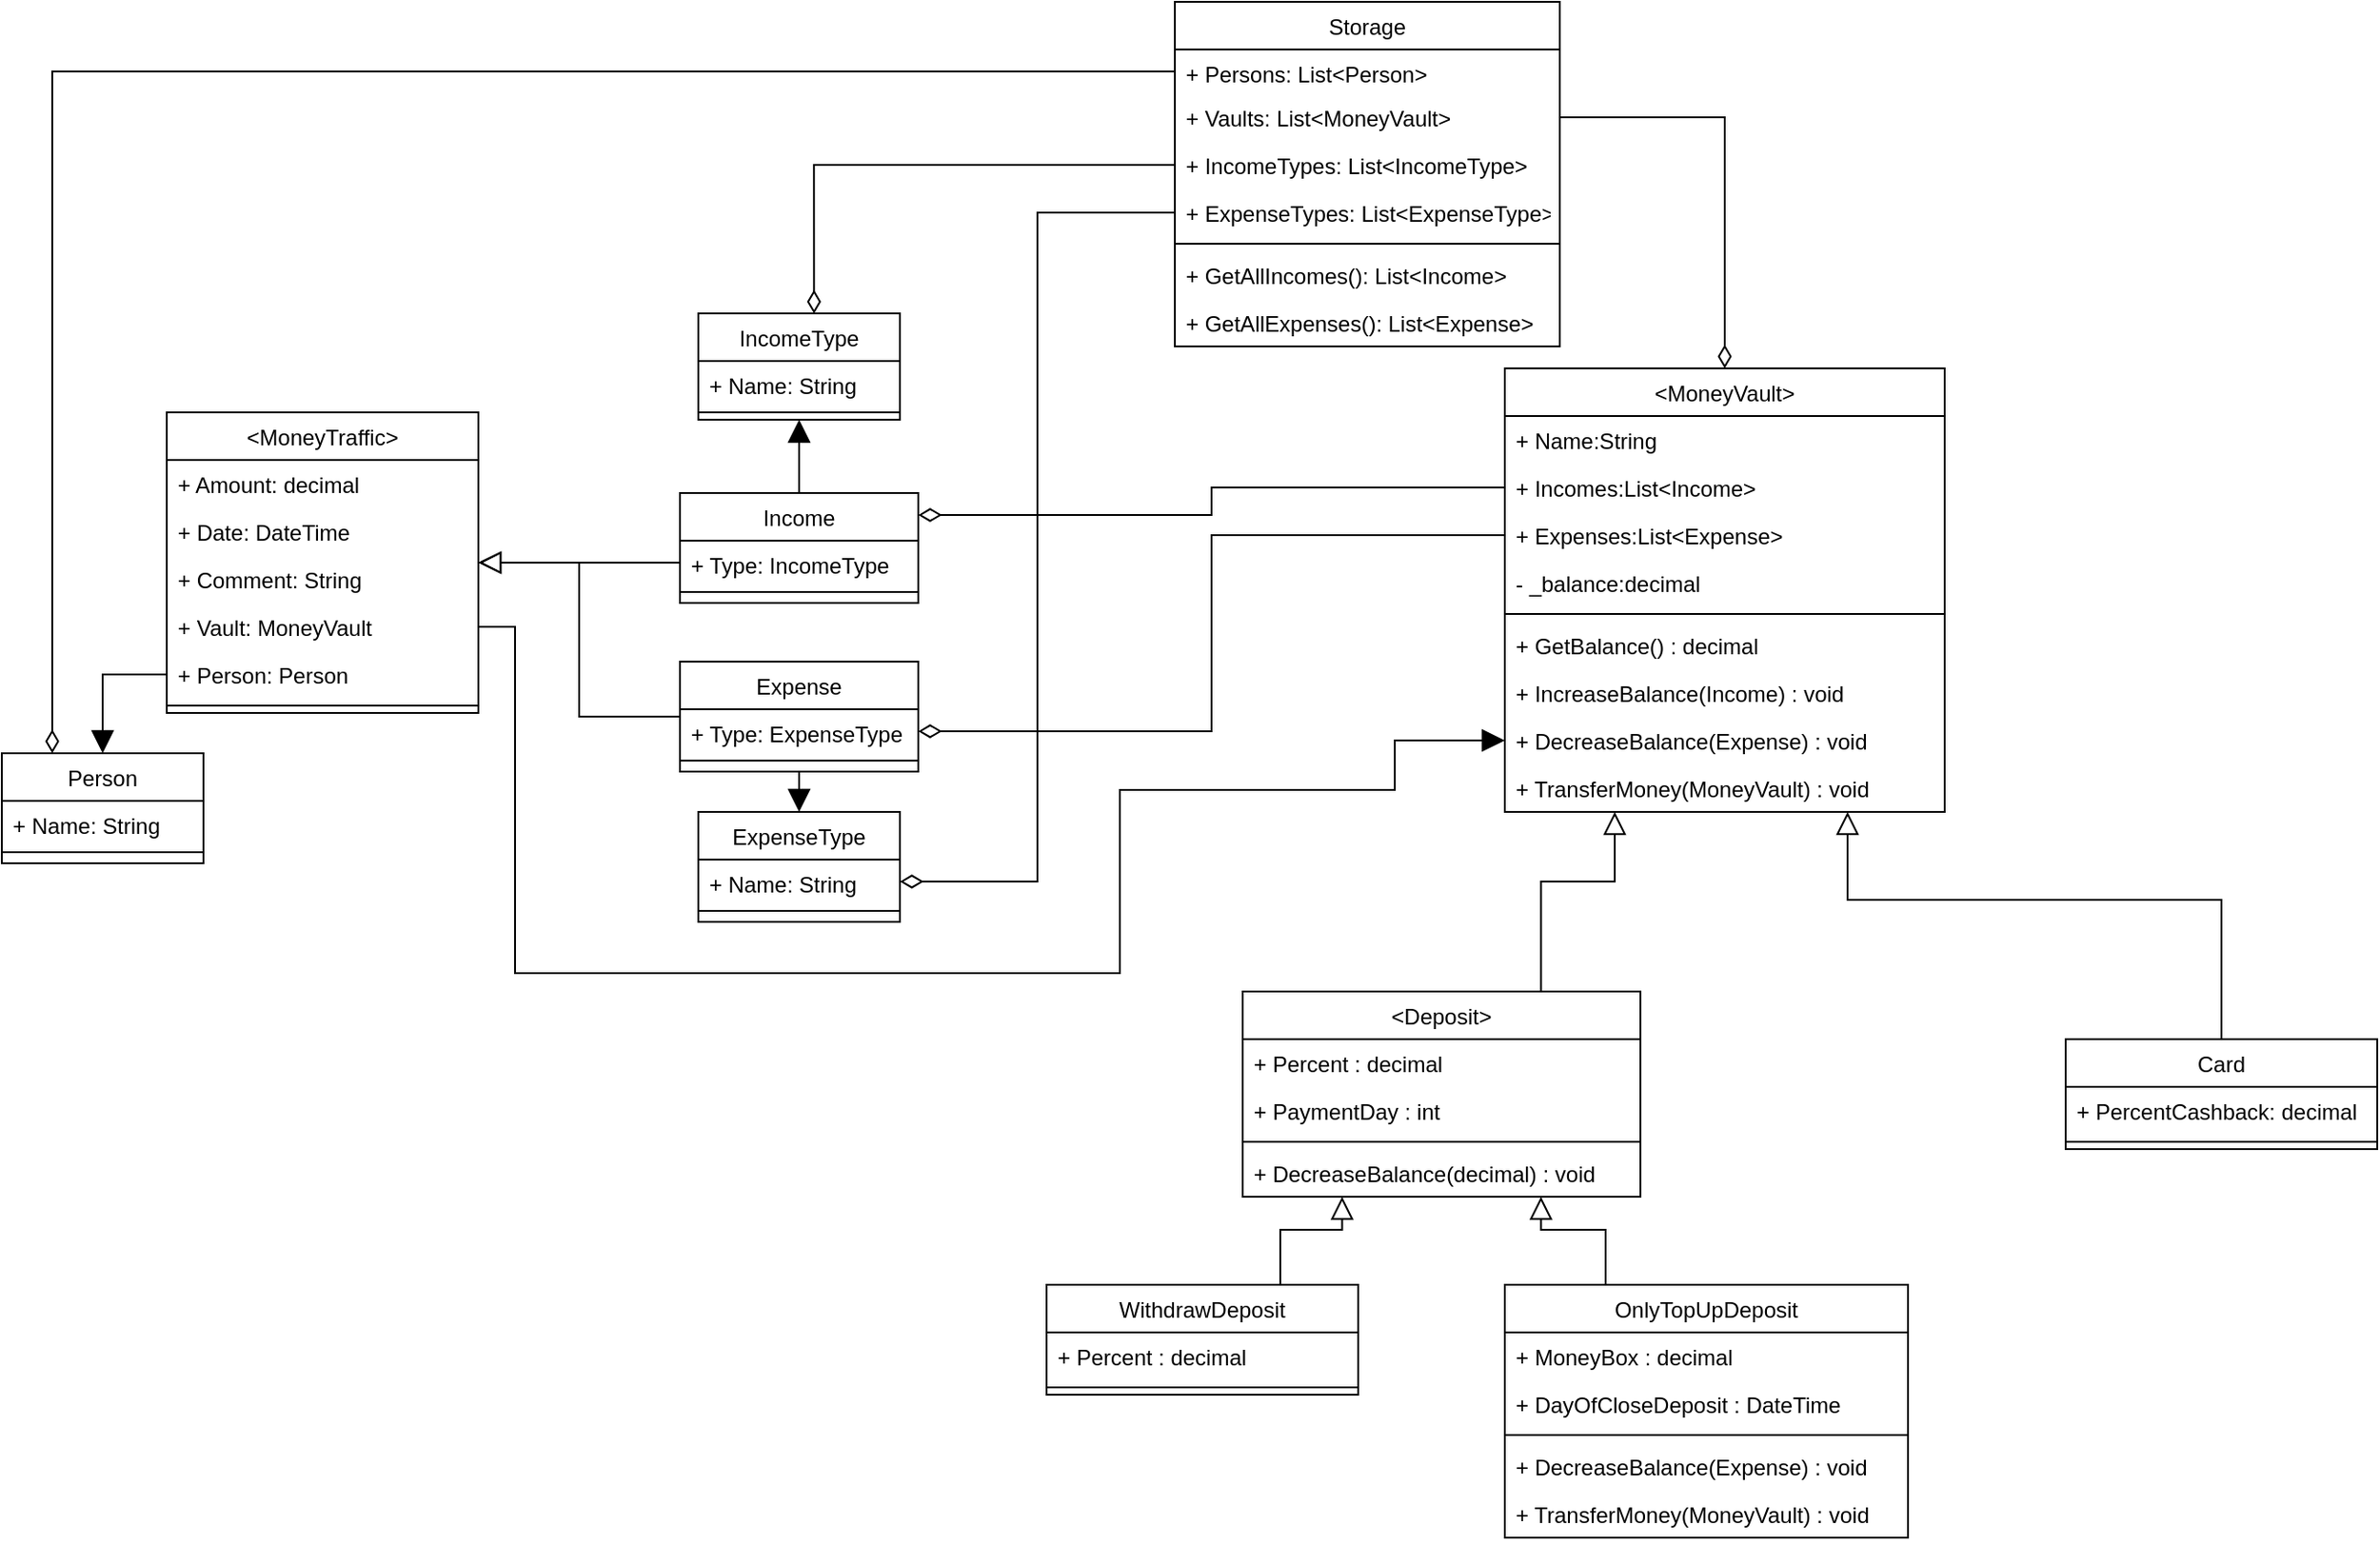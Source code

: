 <mxfile version="15.7.3" type="github">
  <diagram id="C5RBs43oDa-KdzZeNtuy" name="Page-1">
    <mxGraphModel dx="1221" dy="644" grid="1" gridSize="10" guides="1" tooltips="1" connect="1" arrows="1" fold="1" page="1" pageScale="1" pageWidth="827" pageHeight="1169" math="0" shadow="0">
      <root>
        <mxCell id="WIyWlLk6GJQsqaUBKTNV-0" />
        <mxCell id="WIyWlLk6GJQsqaUBKTNV-1" parent="WIyWlLk6GJQsqaUBKTNV-0" />
        <mxCell id="RqrzYvL_C6N4psPBMKRg-0" value="&lt;MoneyVault&gt;" style="swimlane;fontStyle=0;align=center;verticalAlign=top;childLayout=stackLayout;horizontal=1;startSize=26;horizontalStack=0;resizeParent=1;resizeLast=0;collapsible=1;marginBottom=0;rounded=0;shadow=0;strokeWidth=1;" parent="WIyWlLk6GJQsqaUBKTNV-1" vertex="1">
          <mxGeometry x="850" y="240" width="240" height="242" as="geometry">
            <mxRectangle x="290" y="528" width="160" height="26" as="alternateBounds" />
          </mxGeometry>
        </mxCell>
        <mxCell id="RqrzYvL_C6N4psPBMKRg-1" value="+ Name:String" style="text;align=left;verticalAlign=top;spacingLeft=4;spacingRight=4;overflow=hidden;rotatable=0;points=[[0,0.5],[1,0.5]];portConstraint=eastwest;" parent="RqrzYvL_C6N4psPBMKRg-0" vertex="1">
          <mxGeometry y="26" width="240" height="26" as="geometry" />
        </mxCell>
        <mxCell id="RqrzYvL_C6N4psPBMKRg-3" value="+ Incomes:List&lt;Income&gt;" style="text;align=left;verticalAlign=top;spacingLeft=4;spacingRight=4;overflow=hidden;rotatable=0;points=[[0,0.5],[1,0.5]];portConstraint=eastwest;rounded=0;shadow=0;html=0;" parent="RqrzYvL_C6N4psPBMKRg-0" vertex="1">
          <mxGeometry y="52" width="240" height="26" as="geometry" />
        </mxCell>
        <mxCell id="RqrzYvL_C6N4psPBMKRg-6" value="+ Expenses:List&lt;Expense&gt;" style="text;align=left;verticalAlign=top;spacingLeft=4;spacingRight=4;overflow=hidden;rotatable=0;points=[[0,0.5],[1,0.5]];portConstraint=eastwest;rounded=0;shadow=0;html=0;" parent="RqrzYvL_C6N4psPBMKRg-0" vertex="1">
          <mxGeometry y="78" width="240" height="26" as="geometry" />
        </mxCell>
        <mxCell id="RqrzYvL_C6N4psPBMKRg-2" value="- _balance:decimal" style="text;align=left;verticalAlign=top;spacingLeft=4;spacingRight=4;overflow=hidden;rotatable=0;points=[[0,0.5],[1,0.5]];portConstraint=eastwest;rounded=0;shadow=0;html=0;" parent="RqrzYvL_C6N4psPBMKRg-0" vertex="1">
          <mxGeometry y="104" width="240" height="26" as="geometry" />
        </mxCell>
        <mxCell id="RqrzYvL_C6N4psPBMKRg-4" value="" style="line;html=1;strokeWidth=1;align=left;verticalAlign=middle;spacingTop=-1;spacingLeft=3;spacingRight=3;rotatable=0;labelPosition=right;points=[];portConstraint=eastwest;" parent="RqrzYvL_C6N4psPBMKRg-0" vertex="1">
          <mxGeometry y="130" width="240" height="8" as="geometry" />
        </mxCell>
        <mxCell id="RqrzYvL_C6N4psPBMKRg-5" value="+ GetBalance() : decimal" style="text;align=left;verticalAlign=top;spacingLeft=4;spacingRight=4;overflow=hidden;rotatable=0;points=[[0,0.5],[1,0.5]];portConstraint=eastwest;whiteSpace=wrap;" parent="RqrzYvL_C6N4psPBMKRg-0" vertex="1">
          <mxGeometry y="138" width="240" height="26" as="geometry" />
        </mxCell>
        <mxCell id="RqrzYvL_C6N4psPBMKRg-39" value="+ IncreaseBalance(Income) : void" style="text;align=left;verticalAlign=top;spacingLeft=4;spacingRight=4;overflow=hidden;rotatable=0;points=[[0,0.5],[1,0.5]];portConstraint=eastwest;whiteSpace=wrap;" parent="RqrzYvL_C6N4psPBMKRg-0" vertex="1">
          <mxGeometry y="164" width="240" height="26" as="geometry" />
        </mxCell>
        <mxCell id="RqrzYvL_C6N4psPBMKRg-7" value="+ DecreaseBalance(Expense) : void" style="text;align=left;verticalAlign=top;spacingLeft=4;spacingRight=4;overflow=hidden;rotatable=0;points=[[0,0.5],[1,0.5]];portConstraint=eastwest;whiteSpace=wrap;" parent="RqrzYvL_C6N4psPBMKRg-0" vertex="1">
          <mxGeometry y="190" width="240" height="26" as="geometry" />
        </mxCell>
        <mxCell id="RqrzYvL_C6N4psPBMKRg-37" value="+ TransferMoney(MoneyVault) : void" style="text;align=left;verticalAlign=top;spacingLeft=4;spacingRight=4;overflow=hidden;rotatable=0;points=[[0,0.5],[1,0.5]];portConstraint=eastwest;whiteSpace=wrap;" parent="RqrzYvL_C6N4psPBMKRg-0" vertex="1">
          <mxGeometry y="216" width="240" height="26" as="geometry" />
        </mxCell>
        <mxCell id="RqrzYvL_C6N4psPBMKRg-8" value="Card" style="swimlane;fontStyle=0;align=center;verticalAlign=top;childLayout=stackLayout;horizontal=1;startSize=26;horizontalStack=0;resizeParent=1;resizeLast=0;collapsible=1;marginBottom=0;rounded=0;shadow=0;strokeWidth=1;" parent="WIyWlLk6GJQsqaUBKTNV-1" vertex="1">
          <mxGeometry x="1156" y="606" width="170" height="60" as="geometry">
            <mxRectangle x="530" y="820" width="160" height="26" as="alternateBounds" />
          </mxGeometry>
        </mxCell>
        <mxCell id="RqrzYvL_C6N4psPBMKRg-9" value="+ PercentCashback: decimal" style="text;align=left;verticalAlign=top;spacingLeft=4;spacingRight=4;overflow=hidden;rotatable=0;points=[[0,0.5],[1,0.5]];portConstraint=eastwest;" parent="RqrzYvL_C6N4psPBMKRg-8" vertex="1">
          <mxGeometry y="26" width="170" height="26" as="geometry" />
        </mxCell>
        <mxCell id="RqrzYvL_C6N4psPBMKRg-11" value="" style="line;html=1;strokeWidth=1;align=left;verticalAlign=middle;spacingTop=-1;spacingLeft=3;spacingRight=3;rotatable=0;labelPosition=right;points=[];portConstraint=eastwest;" parent="RqrzYvL_C6N4psPBMKRg-8" vertex="1">
          <mxGeometry y="52" width="170" height="8" as="geometry" />
        </mxCell>
        <mxCell id="RqrzYvL_C6N4psPBMKRg-15" value="&lt;Deposit&gt;" style="swimlane;fontStyle=0;align=center;verticalAlign=top;childLayout=stackLayout;horizontal=1;startSize=26;horizontalStack=0;resizeParent=1;resizeLast=0;collapsible=1;marginBottom=0;rounded=0;shadow=0;strokeWidth=1;" parent="WIyWlLk6GJQsqaUBKTNV-1" vertex="1">
          <mxGeometry x="707" y="580" width="217" height="112" as="geometry">
            <mxRectangle x="130" y="380" width="160" height="26" as="alternateBounds" />
          </mxGeometry>
        </mxCell>
        <mxCell id="RqrzYvL_C6N4psPBMKRg-17" value="+ Percent : decimal" style="text;align=left;verticalAlign=top;spacingLeft=4;spacingRight=4;overflow=hidden;rotatable=0;points=[[0,0.5],[1,0.5]];portConstraint=eastwest;rounded=0;shadow=0;html=0;" parent="RqrzYvL_C6N4psPBMKRg-15" vertex="1">
          <mxGeometry y="26" width="217" height="26" as="geometry" />
        </mxCell>
        <mxCell id="RqrzYvL_C6N4psPBMKRg-32" value="+ PaymentDay : int" style="text;align=left;verticalAlign=top;spacingLeft=4;spacingRight=4;overflow=hidden;rotatable=0;points=[[0,0.5],[1,0.5]];portConstraint=eastwest;rounded=0;shadow=0;html=0;" parent="RqrzYvL_C6N4psPBMKRg-15" vertex="1">
          <mxGeometry y="52" width="217" height="26" as="geometry" />
        </mxCell>
        <mxCell id="RqrzYvL_C6N4psPBMKRg-18" value="" style="line;html=1;strokeWidth=1;align=left;verticalAlign=middle;spacingTop=-1;spacingLeft=3;spacingRight=3;rotatable=0;labelPosition=right;points=[];portConstraint=eastwest;" parent="RqrzYvL_C6N4psPBMKRg-15" vertex="1">
          <mxGeometry y="78" width="217" height="8" as="geometry" />
        </mxCell>
        <mxCell id="RqrzYvL_C6N4psPBMKRg-40" value="+ DecreaseBalance(decimal) : void" style="text;align=left;verticalAlign=top;spacingLeft=4;spacingRight=4;overflow=hidden;rotatable=0;points=[[0,0.5],[1,0.5]];portConstraint=eastwest;whiteSpace=wrap;" parent="RqrzYvL_C6N4psPBMKRg-15" vertex="1">
          <mxGeometry y="86" width="217" height="26" as="geometry" />
        </mxCell>
        <mxCell id="RqrzYvL_C6N4psPBMKRg-22" value="" style="endArrow=block;endSize=10;endFill=0;shadow=0;strokeWidth=1;rounded=0;edgeStyle=elbowEdgeStyle;elbow=vertical;exitX=0.5;exitY=0;exitDx=0;exitDy=0;" parent="WIyWlLk6GJQsqaUBKTNV-1" source="RqrzYvL_C6N4psPBMKRg-8" target="RqrzYvL_C6N4psPBMKRg-0" edge="1">
          <mxGeometry width="160" relative="1" as="geometry">
            <mxPoint x="1250" y="320" as="sourcePoint" />
            <mxPoint x="950" y="470" as="targetPoint" />
            <Array as="points">
              <mxPoint x="1037" y="530" />
              <mxPoint x="1010" y="520" />
              <mxPoint x="1120" y="530" />
              <mxPoint x="1020" y="580" />
              <mxPoint x="1070" y="530" />
              <mxPoint x="1130" y="331" />
            </Array>
          </mxGeometry>
        </mxCell>
        <mxCell id="RqrzYvL_C6N4psPBMKRg-23" value="" style="endArrow=block;endSize=10;endFill=0;shadow=0;strokeWidth=1;rounded=0;edgeStyle=elbowEdgeStyle;elbow=vertical;exitX=0.75;exitY=0;exitDx=0;exitDy=0;entryX=0.25;entryY=1;entryDx=0;entryDy=0;" parent="WIyWlLk6GJQsqaUBKTNV-1" source="RqrzYvL_C6N4psPBMKRg-15" target="RqrzYvL_C6N4psPBMKRg-0" edge="1">
          <mxGeometry width="160" relative="1" as="geometry">
            <mxPoint x="925" y="700.0" as="sourcePoint" />
            <mxPoint x="910" y="500" as="targetPoint" />
            <Array as="points">
              <mxPoint x="837" y="520" />
              <mxPoint x="880" y="520" />
            </Array>
          </mxGeometry>
        </mxCell>
        <mxCell id="RqrzYvL_C6N4psPBMKRg-24" value="WithdrawDeposit" style="swimlane;fontStyle=0;align=center;verticalAlign=top;childLayout=stackLayout;horizontal=1;startSize=26;horizontalStack=0;resizeParent=1;resizeLast=0;collapsible=1;marginBottom=0;rounded=0;shadow=0;strokeWidth=1;" parent="WIyWlLk6GJQsqaUBKTNV-1" vertex="1">
          <mxGeometry x="600" y="740" width="170" height="60" as="geometry">
            <mxRectangle x="130" y="380" width="160" height="26" as="alternateBounds" />
          </mxGeometry>
        </mxCell>
        <mxCell id="RqrzYvL_C6N4psPBMKRg-25" value="+ Percent : decimal" style="text;align=left;verticalAlign=top;spacingLeft=4;spacingRight=4;overflow=hidden;rotatable=0;points=[[0,0.5],[1,0.5]];portConstraint=eastwest;rounded=0;shadow=0;html=0;" parent="RqrzYvL_C6N4psPBMKRg-24" vertex="1">
          <mxGeometry y="26" width="170" height="26" as="geometry" />
        </mxCell>
        <mxCell id="RqrzYvL_C6N4psPBMKRg-26" value="" style="line;html=1;strokeWidth=1;align=left;verticalAlign=middle;spacingTop=-1;spacingLeft=3;spacingRight=3;rotatable=0;labelPosition=right;points=[];portConstraint=eastwest;" parent="RqrzYvL_C6N4psPBMKRg-24" vertex="1">
          <mxGeometry y="52" width="170" height="8" as="geometry" />
        </mxCell>
        <mxCell id="RqrzYvL_C6N4psPBMKRg-27" value="OnlyTopUpDeposit" style="swimlane;fontStyle=0;align=center;verticalAlign=top;childLayout=stackLayout;horizontal=1;startSize=26;horizontalStack=0;resizeParent=1;resizeLast=0;collapsible=1;marginBottom=0;rounded=0;shadow=0;strokeWidth=1;" parent="WIyWlLk6GJQsqaUBKTNV-1" vertex="1">
          <mxGeometry x="850" y="740" width="220" height="138" as="geometry">
            <mxRectangle x="130" y="380" width="160" height="26" as="alternateBounds" />
          </mxGeometry>
        </mxCell>
        <mxCell id="RqrzYvL_C6N4psPBMKRg-28" value="+ MoneyBox : decimal" style="text;align=left;verticalAlign=top;spacingLeft=4;spacingRight=4;overflow=hidden;rotatable=0;points=[[0,0.5],[1,0.5]];portConstraint=eastwest;rounded=0;shadow=0;html=0;" parent="RqrzYvL_C6N4psPBMKRg-27" vertex="1">
          <mxGeometry y="26" width="220" height="26" as="geometry" />
        </mxCell>
        <mxCell id="RqrzYvL_C6N4psPBMKRg-35" value="+ DayOfCloseDeposit : DateTime" style="text;align=left;verticalAlign=top;spacingLeft=4;spacingRight=4;overflow=hidden;rotatable=0;points=[[0,0.5],[1,0.5]];portConstraint=eastwest;rounded=0;shadow=0;html=0;" parent="RqrzYvL_C6N4psPBMKRg-27" vertex="1">
          <mxGeometry y="52" width="220" height="26" as="geometry" />
        </mxCell>
        <mxCell id="RqrzYvL_C6N4psPBMKRg-29" value="" style="line;html=1;strokeWidth=1;align=left;verticalAlign=middle;spacingTop=-1;spacingLeft=3;spacingRight=3;rotatable=0;labelPosition=right;points=[];portConstraint=eastwest;" parent="RqrzYvL_C6N4psPBMKRg-27" vertex="1">
          <mxGeometry y="78" width="220" height="8" as="geometry" />
        </mxCell>
        <mxCell id="VRw4in22VIQENvFpOVeV-45" value="+ DecreaseBalance(Expense) : void" style="text;align=left;verticalAlign=top;spacingLeft=4;spacingRight=4;overflow=hidden;rotatable=0;points=[[0,0.5],[1,0.5]];portConstraint=eastwest;whiteSpace=wrap;" vertex="1" parent="RqrzYvL_C6N4psPBMKRg-27">
          <mxGeometry y="86" width="220" height="26" as="geometry" />
        </mxCell>
        <mxCell id="RqrzYvL_C6N4psPBMKRg-38" value="+ TransferMoney(MoneyVault) : void" style="text;align=left;verticalAlign=top;spacingLeft=4;spacingRight=4;overflow=hidden;rotatable=0;points=[[0,0.5],[1,0.5]];portConstraint=eastwest;whiteSpace=wrap;" parent="RqrzYvL_C6N4psPBMKRg-27" vertex="1">
          <mxGeometry y="112" width="220" height="26" as="geometry" />
        </mxCell>
        <mxCell id="RqrzYvL_C6N4psPBMKRg-30" value="" style="endArrow=block;endSize=10;endFill=0;shadow=0;strokeWidth=1;rounded=0;edgeStyle=elbowEdgeStyle;elbow=vertical;exitX=0.75;exitY=0;exitDx=0;exitDy=0;entryX=0.25;entryY=1;entryDx=0;entryDy=0;" parent="WIyWlLk6GJQsqaUBKTNV-1" source="RqrzYvL_C6N4psPBMKRg-24" target="RqrzYvL_C6N4psPBMKRg-15" edge="1">
          <mxGeometry width="160" relative="1" as="geometry">
            <mxPoint x="777.5" y="780.0" as="sourcePoint" />
            <mxPoint x="830" y="720.0" as="targetPoint" />
            <Array as="points">
              <mxPoint x="750" y="710" />
              <mxPoint x="910" y="811" />
            </Array>
          </mxGeometry>
        </mxCell>
        <mxCell id="RqrzYvL_C6N4psPBMKRg-31" value="" style="endArrow=block;endSize=10;endFill=0;shadow=0;strokeWidth=1;rounded=0;edgeStyle=elbowEdgeStyle;elbow=vertical;exitX=0.25;exitY=0;exitDx=0;exitDy=0;entryX=0.75;entryY=1;entryDx=0;entryDy=0;" parent="WIyWlLk6GJQsqaUBKTNV-1" source="RqrzYvL_C6N4psPBMKRg-27" target="RqrzYvL_C6N4psPBMKRg-15" edge="1">
          <mxGeometry width="160" relative="1" as="geometry">
            <mxPoint x="875" y="820.0" as="sourcePoint" />
            <mxPoint x="800" y="760.0" as="targetPoint" />
            <Array as="points">
              <mxPoint x="890" y="710" />
              <mxPoint x="800" y="780" />
              <mxPoint x="930" y="651" />
            </Array>
          </mxGeometry>
        </mxCell>
        <mxCell id="VRw4in22VIQENvFpOVeV-0" value="Storage" style="swimlane;fontStyle=0;align=center;verticalAlign=top;childLayout=stackLayout;horizontal=1;startSize=26;horizontalStack=0;resizeParent=1;resizeLast=0;collapsible=1;marginBottom=0;rounded=0;shadow=0;strokeWidth=1;" vertex="1" parent="WIyWlLk6GJQsqaUBKTNV-1">
          <mxGeometry x="670" y="40" width="210" height="188" as="geometry">
            <mxRectangle x="130" y="380" width="160" height="26" as="alternateBounds" />
          </mxGeometry>
        </mxCell>
        <mxCell id="VRw4in22VIQENvFpOVeV-59" value="+ Persons: List&lt;Person&gt;" style="text;align=left;verticalAlign=top;spacingLeft=4;spacingRight=4;overflow=hidden;rotatable=0;points=[[0,0.5],[1,0.5]];portConstraint=eastwest;rounded=0;shadow=0;html=0;" vertex="1" parent="VRw4in22VIQENvFpOVeV-0">
          <mxGeometry y="26" width="210" height="24" as="geometry" />
        </mxCell>
        <mxCell id="VRw4in22VIQENvFpOVeV-4" value="+ Vaults: List&lt;MoneyVault&gt;" style="text;align=left;verticalAlign=top;spacingLeft=4;spacingRight=4;overflow=hidden;rotatable=0;points=[[0,0.5],[1,0.5]];portConstraint=eastwest;rounded=0;shadow=0;html=0;" vertex="1" parent="VRw4in22VIQENvFpOVeV-0">
          <mxGeometry y="50" width="210" height="26" as="geometry" />
        </mxCell>
        <mxCell id="VRw4in22VIQENvFpOVeV-62" value="+ IncomeTypes: List&lt;IncomeType&gt;" style="text;align=left;verticalAlign=top;spacingLeft=4;spacingRight=4;overflow=hidden;rotatable=0;points=[[0,0.5],[1,0.5]];portConstraint=eastwest;rounded=0;shadow=0;html=0;" vertex="1" parent="VRw4in22VIQENvFpOVeV-0">
          <mxGeometry y="76" width="210" height="26" as="geometry" />
        </mxCell>
        <mxCell id="VRw4in22VIQENvFpOVeV-61" value="+ ExpenseTypes: List&lt;ExpenseType&gt;" style="text;align=left;verticalAlign=top;spacingLeft=4;spacingRight=4;overflow=hidden;rotatable=0;points=[[0,0.5],[1,0.5]];portConstraint=eastwest;rounded=0;shadow=0;html=0;" vertex="1" parent="VRw4in22VIQENvFpOVeV-0">
          <mxGeometry y="102" width="210" height="26" as="geometry" />
        </mxCell>
        <mxCell id="VRw4in22VIQENvFpOVeV-2" value="" style="line;html=1;strokeWidth=1;align=left;verticalAlign=middle;spacingTop=-1;spacingLeft=3;spacingRight=3;rotatable=0;labelPosition=right;points=[];portConstraint=eastwest;" vertex="1" parent="VRw4in22VIQENvFpOVeV-0">
          <mxGeometry y="128" width="210" height="8" as="geometry" />
        </mxCell>
        <mxCell id="VRw4in22VIQENvFpOVeV-69" value="+ GetAllIncomes(): List&lt;Income&gt;" style="text;align=left;verticalAlign=top;spacingLeft=4;spacingRight=4;overflow=hidden;rotatable=0;points=[[0,0.5],[1,0.5]];portConstraint=eastwest;whiteSpace=wrap;" vertex="1" parent="VRw4in22VIQENvFpOVeV-0">
          <mxGeometry y="136" width="210" height="26" as="geometry" />
        </mxCell>
        <mxCell id="VRw4in22VIQENvFpOVeV-70" value="+ GetAllExpenses(): List&lt;Expense&gt;" style="text;align=left;verticalAlign=top;spacingLeft=4;spacingRight=4;overflow=hidden;rotatable=0;points=[[0,0.5],[1,0.5]];portConstraint=eastwest;whiteSpace=wrap;" vertex="1" parent="VRw4in22VIQENvFpOVeV-0">
          <mxGeometry y="162" width="210" height="26" as="geometry" />
        </mxCell>
        <mxCell id="VRw4in22VIQENvFpOVeV-5" value="&lt;MoneyTraffic&gt;" style="swimlane;fontStyle=0;align=center;verticalAlign=top;childLayout=stackLayout;horizontal=1;startSize=26;horizontalStack=0;resizeParent=1;resizeLast=0;collapsible=1;marginBottom=0;rounded=0;shadow=0;strokeWidth=1;" vertex="1" parent="WIyWlLk6GJQsqaUBKTNV-1">
          <mxGeometry x="120" y="264" width="170" height="164" as="geometry">
            <mxRectangle x="130" y="380" width="160" height="26" as="alternateBounds" />
          </mxGeometry>
        </mxCell>
        <mxCell id="VRw4in22VIQENvFpOVeV-6" value="+ Amount: decimal" style="text;align=left;verticalAlign=top;spacingLeft=4;spacingRight=4;overflow=hidden;rotatable=0;points=[[0,0.5],[1,0.5]];portConstraint=eastwest;rounded=0;shadow=0;html=0;" vertex="1" parent="VRw4in22VIQENvFpOVeV-5">
          <mxGeometry y="26" width="170" height="26" as="geometry" />
        </mxCell>
        <mxCell id="VRw4in22VIQENvFpOVeV-7" value="+ Date: DateTime" style="text;align=left;verticalAlign=top;spacingLeft=4;spacingRight=4;overflow=hidden;rotatable=0;points=[[0,0.5],[1,0.5]];portConstraint=eastwest;rounded=0;shadow=0;html=0;" vertex="1" parent="VRw4in22VIQENvFpOVeV-5">
          <mxGeometry y="52" width="170" height="26" as="geometry" />
        </mxCell>
        <mxCell id="VRw4in22VIQENvFpOVeV-10" value="+ Comment: String" style="text;align=left;verticalAlign=top;spacingLeft=4;spacingRight=4;overflow=hidden;rotatable=0;points=[[0,0.5],[1,0.5]];portConstraint=eastwest;rounded=0;shadow=0;html=0;" vertex="1" parent="VRw4in22VIQENvFpOVeV-5">
          <mxGeometry y="78" width="170" height="26" as="geometry" />
        </mxCell>
        <mxCell id="VRw4in22VIQENvFpOVeV-8" value="+ Vault: MoneyVault" style="text;align=left;verticalAlign=top;spacingLeft=4;spacingRight=4;overflow=hidden;rotatable=0;points=[[0,0.5],[1,0.5]];portConstraint=eastwest;rounded=0;shadow=0;html=0;" vertex="1" parent="VRw4in22VIQENvFpOVeV-5">
          <mxGeometry y="104" width="170" height="26" as="geometry" />
        </mxCell>
        <mxCell id="VRw4in22VIQENvFpOVeV-11" value="+ Person: Person" style="text;align=left;verticalAlign=top;spacingLeft=4;spacingRight=4;overflow=hidden;rotatable=0;points=[[0,0.5],[1,0.5]];portConstraint=eastwest;rounded=0;shadow=0;html=0;" vertex="1" parent="VRw4in22VIQENvFpOVeV-5">
          <mxGeometry y="130" width="170" height="26" as="geometry" />
        </mxCell>
        <mxCell id="VRw4in22VIQENvFpOVeV-9" value="" style="line;html=1;strokeWidth=1;align=left;verticalAlign=middle;spacingTop=-1;spacingLeft=3;spacingRight=3;rotatable=0;labelPosition=right;points=[];portConstraint=eastwest;" vertex="1" parent="VRw4in22VIQENvFpOVeV-5">
          <mxGeometry y="156" width="170" height="8" as="geometry" />
        </mxCell>
        <mxCell id="VRw4in22VIQENvFpOVeV-34" style="edgeStyle=orthogonalEdgeStyle;rounded=0;orthogonalLoop=1;jettySize=auto;html=1;exitX=0.5;exitY=0;exitDx=0;exitDy=0;entryX=0.5;entryY=1;entryDx=0;entryDy=0;endArrow=block;endFill=1;endSize=10;" edge="1" parent="WIyWlLk6GJQsqaUBKTNV-1" source="VRw4in22VIQENvFpOVeV-12" target="VRw4in22VIQENvFpOVeV-19">
          <mxGeometry relative="1" as="geometry" />
        </mxCell>
        <mxCell id="VRw4in22VIQENvFpOVeV-12" value="Income" style="swimlane;fontStyle=0;align=center;verticalAlign=top;childLayout=stackLayout;horizontal=1;startSize=26;horizontalStack=0;resizeParent=1;resizeLast=0;collapsible=1;marginBottom=0;rounded=0;shadow=0;strokeWidth=1;" vertex="1" parent="WIyWlLk6GJQsqaUBKTNV-1">
          <mxGeometry x="400" y="308" width="130" height="60" as="geometry">
            <mxRectangle x="130" y="380" width="160" height="26" as="alternateBounds" />
          </mxGeometry>
        </mxCell>
        <mxCell id="VRw4in22VIQENvFpOVeV-29" value="+ Type: IncomeType" style="text;align=left;verticalAlign=top;spacingLeft=4;spacingRight=4;overflow=hidden;rotatable=0;points=[[0,0.5],[1,0.5]];portConstraint=eastwest;rounded=0;shadow=0;html=0;" vertex="1" parent="VRw4in22VIQENvFpOVeV-12">
          <mxGeometry y="26" width="130" height="24" as="geometry" />
        </mxCell>
        <mxCell id="VRw4in22VIQENvFpOVeV-16" value="" style="line;html=1;strokeWidth=1;align=left;verticalAlign=middle;spacingTop=-1;spacingLeft=3;spacingRight=3;rotatable=0;labelPosition=right;points=[];portConstraint=eastwest;" vertex="1" parent="VRw4in22VIQENvFpOVeV-12">
          <mxGeometry y="50" width="130" height="8" as="geometry" />
        </mxCell>
        <mxCell id="VRw4in22VIQENvFpOVeV-35" style="edgeStyle=orthogonalEdgeStyle;rounded=0;orthogonalLoop=1;jettySize=auto;html=1;exitX=0.5;exitY=1;exitDx=0;exitDy=0;endArrow=block;endFill=1;endSize=10;" edge="1" parent="WIyWlLk6GJQsqaUBKTNV-1" source="VRw4in22VIQENvFpOVeV-17" target="VRw4in22VIQENvFpOVeV-26">
          <mxGeometry relative="1" as="geometry" />
        </mxCell>
        <mxCell id="VRw4in22VIQENvFpOVeV-36" style="edgeStyle=orthogonalEdgeStyle;rounded=0;orthogonalLoop=1;jettySize=auto;html=1;exitX=0;exitY=0.5;exitDx=0;exitDy=0;endArrow=block;endFill=0;endSize=10;" edge="1" parent="WIyWlLk6GJQsqaUBKTNV-1" source="VRw4in22VIQENvFpOVeV-17" target="VRw4in22VIQENvFpOVeV-5">
          <mxGeometry relative="1" as="geometry" />
        </mxCell>
        <mxCell id="VRw4in22VIQENvFpOVeV-17" value="Expense" style="swimlane;fontStyle=0;align=center;verticalAlign=top;childLayout=stackLayout;horizontal=1;startSize=26;horizontalStack=0;resizeParent=1;resizeLast=0;collapsible=1;marginBottom=0;rounded=0;shadow=0;strokeWidth=1;" vertex="1" parent="WIyWlLk6GJQsqaUBKTNV-1">
          <mxGeometry x="400" y="400" width="130" height="60" as="geometry">
            <mxRectangle x="130" y="380" width="160" height="26" as="alternateBounds" />
          </mxGeometry>
        </mxCell>
        <mxCell id="VRw4in22VIQENvFpOVeV-30" value="+ Type: ExpenseType" style="text;align=left;verticalAlign=top;spacingLeft=4;spacingRight=4;overflow=hidden;rotatable=0;points=[[0,0.5],[1,0.5]];portConstraint=eastwest;rounded=0;shadow=0;html=0;" vertex="1" parent="VRw4in22VIQENvFpOVeV-17">
          <mxGeometry y="26" width="130" height="24" as="geometry" />
        </mxCell>
        <mxCell id="VRw4in22VIQENvFpOVeV-18" value="" style="line;html=1;strokeWidth=1;align=left;verticalAlign=middle;spacingTop=-1;spacingLeft=3;spacingRight=3;rotatable=0;labelPosition=right;points=[];portConstraint=eastwest;" vertex="1" parent="VRw4in22VIQENvFpOVeV-17">
          <mxGeometry y="50" width="130" height="8" as="geometry" />
        </mxCell>
        <mxCell id="VRw4in22VIQENvFpOVeV-19" value="IncomeType" style="swimlane;fontStyle=0;align=center;verticalAlign=top;childLayout=stackLayout;horizontal=1;startSize=26;horizontalStack=0;resizeParent=1;resizeLast=0;collapsible=1;marginBottom=0;rounded=0;shadow=0;strokeWidth=1;" vertex="1" parent="WIyWlLk6GJQsqaUBKTNV-1">
          <mxGeometry x="410" y="210" width="110" height="58" as="geometry">
            <mxRectangle x="130" y="380" width="160" height="26" as="alternateBounds" />
          </mxGeometry>
        </mxCell>
        <mxCell id="VRw4in22VIQENvFpOVeV-21" value="+ Name: String" style="text;align=left;verticalAlign=top;spacingLeft=4;spacingRight=4;overflow=hidden;rotatable=0;points=[[0,0.5],[1,0.5]];portConstraint=eastwest;rounded=0;shadow=0;html=0;" vertex="1" parent="VRw4in22VIQENvFpOVeV-19">
          <mxGeometry y="26" width="110" height="24" as="geometry" />
        </mxCell>
        <mxCell id="VRw4in22VIQENvFpOVeV-20" value="" style="line;html=1;strokeWidth=1;align=left;verticalAlign=middle;spacingTop=-1;spacingLeft=3;spacingRight=3;rotatable=0;labelPosition=right;points=[];portConstraint=eastwest;" vertex="1" parent="VRw4in22VIQENvFpOVeV-19">
          <mxGeometry y="50" width="110" height="8" as="geometry" />
        </mxCell>
        <mxCell id="VRw4in22VIQENvFpOVeV-26" value="ExpenseType" style="swimlane;fontStyle=0;align=center;verticalAlign=top;childLayout=stackLayout;horizontal=1;startSize=26;horizontalStack=0;resizeParent=1;resizeLast=0;collapsible=1;marginBottom=0;rounded=0;shadow=0;strokeWidth=1;" vertex="1" parent="WIyWlLk6GJQsqaUBKTNV-1">
          <mxGeometry x="410" y="482" width="110" height="60" as="geometry">
            <mxRectangle x="130" y="380" width="160" height="26" as="alternateBounds" />
          </mxGeometry>
        </mxCell>
        <mxCell id="VRw4in22VIQENvFpOVeV-27" value="+ Name: String" style="text;align=left;verticalAlign=top;spacingLeft=4;spacingRight=4;overflow=hidden;rotatable=0;points=[[0,0.5],[1,0.5]];portConstraint=eastwest;rounded=0;shadow=0;html=0;" vertex="1" parent="VRw4in22VIQENvFpOVeV-26">
          <mxGeometry y="26" width="110" height="24" as="geometry" />
        </mxCell>
        <mxCell id="VRw4in22VIQENvFpOVeV-28" value="" style="line;html=1;strokeWidth=1;align=left;verticalAlign=middle;spacingTop=-1;spacingLeft=3;spacingRight=3;rotatable=0;labelPosition=right;points=[];portConstraint=eastwest;" vertex="1" parent="VRw4in22VIQENvFpOVeV-26">
          <mxGeometry y="50" width="110" height="8" as="geometry" />
        </mxCell>
        <mxCell id="VRw4in22VIQENvFpOVeV-32" style="edgeStyle=orthogonalEdgeStyle;rounded=0;orthogonalLoop=1;jettySize=auto;html=1;exitX=0;exitY=0.5;exitDx=0;exitDy=0;endArrow=block;endFill=0;endSize=10;" edge="1" parent="WIyWlLk6GJQsqaUBKTNV-1" source="VRw4in22VIQENvFpOVeV-29" target="VRw4in22VIQENvFpOVeV-5">
          <mxGeometry relative="1" as="geometry">
            <mxPoint x="370" y="343" as="targetPoint" />
          </mxGeometry>
        </mxCell>
        <mxCell id="VRw4in22VIQENvFpOVeV-37" style="edgeStyle=orthogonalEdgeStyle;rounded=0;orthogonalLoop=1;jettySize=auto;html=1;exitX=0;exitY=0.5;exitDx=0;exitDy=0;endArrow=diamondThin;endFill=0;endSize=10;" edge="1" parent="WIyWlLk6GJQsqaUBKTNV-1" source="RqrzYvL_C6N4psPBMKRg-3" target="VRw4in22VIQENvFpOVeV-12">
          <mxGeometry relative="1" as="geometry">
            <Array as="points">
              <mxPoint x="690" y="305" />
              <mxPoint x="690" y="320" />
            </Array>
          </mxGeometry>
        </mxCell>
        <mxCell id="VRw4in22VIQENvFpOVeV-38" style="edgeStyle=orthogonalEdgeStyle;rounded=0;orthogonalLoop=1;jettySize=auto;html=1;exitX=0;exitY=0.5;exitDx=0;exitDy=0;endArrow=diamondThin;endFill=0;endSize=10;" edge="1" parent="WIyWlLk6GJQsqaUBKTNV-1" source="RqrzYvL_C6N4psPBMKRg-6" target="VRw4in22VIQENvFpOVeV-30">
          <mxGeometry relative="1" as="geometry" />
        </mxCell>
        <mxCell id="VRw4in22VIQENvFpOVeV-40" style="edgeStyle=orthogonalEdgeStyle;rounded=0;orthogonalLoop=1;jettySize=auto;html=1;exitX=1;exitY=0.5;exitDx=0;exitDy=0;entryX=0;entryY=0.5;entryDx=0;entryDy=0;endArrow=block;endFill=1;endSize=10;" edge="1" parent="WIyWlLk6GJQsqaUBKTNV-1" source="VRw4in22VIQENvFpOVeV-8" target="RqrzYvL_C6N4psPBMKRg-7">
          <mxGeometry relative="1" as="geometry">
            <Array as="points">
              <mxPoint x="310" y="381" />
              <mxPoint x="310" y="570" />
              <mxPoint x="640" y="570" />
              <mxPoint x="640" y="470" />
              <mxPoint x="790" y="470" />
              <mxPoint x="790" y="443" />
            </Array>
          </mxGeometry>
        </mxCell>
        <mxCell id="VRw4in22VIQENvFpOVeV-42" style="edgeStyle=orthogonalEdgeStyle;rounded=0;orthogonalLoop=1;jettySize=auto;html=1;exitX=1;exitY=0.5;exitDx=0;exitDy=0;entryX=0.5;entryY=0;entryDx=0;entryDy=0;endArrow=diamondThin;endFill=0;endSize=10;" edge="1" parent="WIyWlLk6GJQsqaUBKTNV-1" source="VRw4in22VIQENvFpOVeV-4" target="RqrzYvL_C6N4psPBMKRg-0">
          <mxGeometry relative="1" as="geometry" />
        </mxCell>
        <mxCell id="VRw4in22VIQENvFpOVeV-54" value="Person" style="swimlane;fontStyle=0;align=center;verticalAlign=top;childLayout=stackLayout;horizontal=1;startSize=26;horizontalStack=0;resizeParent=1;resizeLast=0;collapsible=1;marginBottom=0;rounded=0;shadow=0;strokeWidth=1;" vertex="1" parent="WIyWlLk6GJQsqaUBKTNV-1">
          <mxGeometry x="30" y="450" width="110" height="60" as="geometry">
            <mxRectangle x="130" y="380" width="160" height="26" as="alternateBounds" />
          </mxGeometry>
        </mxCell>
        <mxCell id="VRw4in22VIQENvFpOVeV-55" value="+ Name: String" style="text;align=left;verticalAlign=top;spacingLeft=4;spacingRight=4;overflow=hidden;rotatable=0;points=[[0,0.5],[1,0.5]];portConstraint=eastwest;rounded=0;shadow=0;html=0;" vertex="1" parent="VRw4in22VIQENvFpOVeV-54">
          <mxGeometry y="26" width="110" height="24" as="geometry" />
        </mxCell>
        <mxCell id="VRw4in22VIQENvFpOVeV-56" value="" style="line;html=1;strokeWidth=1;align=left;verticalAlign=middle;spacingTop=-1;spacingLeft=3;spacingRight=3;rotatable=0;labelPosition=right;points=[];portConstraint=eastwest;" vertex="1" parent="VRw4in22VIQENvFpOVeV-54">
          <mxGeometry y="50" width="110" height="8" as="geometry" />
        </mxCell>
        <mxCell id="VRw4in22VIQENvFpOVeV-58" style="edgeStyle=orthogonalEdgeStyle;rounded=0;orthogonalLoop=1;jettySize=auto;html=1;exitX=0;exitY=0.5;exitDx=0;exitDy=0;entryX=0.5;entryY=0;entryDx=0;entryDy=0;endArrow=block;endFill=1;endSize=10;" edge="1" parent="WIyWlLk6GJQsqaUBKTNV-1" source="VRw4in22VIQENvFpOVeV-11" target="VRw4in22VIQENvFpOVeV-54">
          <mxGeometry relative="1" as="geometry" />
        </mxCell>
        <mxCell id="VRw4in22VIQENvFpOVeV-60" style="edgeStyle=orthogonalEdgeStyle;rounded=0;orthogonalLoop=1;jettySize=auto;html=1;exitX=0;exitY=0.5;exitDx=0;exitDy=0;entryX=0.25;entryY=0;entryDx=0;entryDy=0;endArrow=diamondThin;endFill=0;endSize=10;" edge="1" parent="WIyWlLk6GJQsqaUBKTNV-1" source="VRw4in22VIQENvFpOVeV-59" target="VRw4in22VIQENvFpOVeV-54">
          <mxGeometry relative="1" as="geometry" />
        </mxCell>
        <mxCell id="VRw4in22VIQENvFpOVeV-63" style="edgeStyle=orthogonalEdgeStyle;rounded=0;orthogonalLoop=1;jettySize=auto;html=1;exitX=0;exitY=0.5;exitDx=0;exitDy=0;entryX=1;entryY=0.5;entryDx=0;entryDy=0;endArrow=diamondThin;endFill=0;endSize=10;" edge="1" parent="WIyWlLk6GJQsqaUBKTNV-1" source="VRw4in22VIQENvFpOVeV-61" target="VRw4in22VIQENvFpOVeV-27">
          <mxGeometry relative="1" as="geometry" />
        </mxCell>
        <mxCell id="VRw4in22VIQENvFpOVeV-64" style="edgeStyle=orthogonalEdgeStyle;rounded=0;orthogonalLoop=1;jettySize=auto;html=1;exitX=0;exitY=0.5;exitDx=0;exitDy=0;entryX=0.574;entryY=0.002;entryDx=0;entryDy=0;entryPerimeter=0;endArrow=diamondThin;endFill=0;endSize=10;" edge="1" parent="WIyWlLk6GJQsqaUBKTNV-1" source="VRw4in22VIQENvFpOVeV-62" target="VRw4in22VIQENvFpOVeV-19">
          <mxGeometry relative="1" as="geometry" />
        </mxCell>
      </root>
    </mxGraphModel>
  </diagram>
</mxfile>

